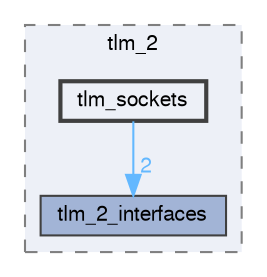 digraph "tlm_core/tlm_2/tlm_sockets"
{
 // LATEX_PDF_SIZE
  bgcolor="transparent";
  edge [fontname=FreeSans,fontsize=10,labelfontname=FreeSans,labelfontsize=10];
  node [fontname=FreeSans,fontsize=10,shape=box,height=0.2,width=0.4];
  compound=true
  subgraph clusterdir_9345038caee142a641c3808e66796fc4 {
    graph [ bgcolor="#edf0f7", pencolor="grey50", label="tlm_2", fontname=FreeSans,fontsize=10 style="filled,dashed", URL="dir_9345038caee142a641c3808e66796fc4.html",tooltip=""]
  dir_2b672b167c117538c64dd28adfbb585e [label="tlm_2_interfaces", fillcolor="#a2b4d6", color="grey25", style="filled", URL="dir_2b672b167c117538c64dd28adfbb585e.html",tooltip=""];
  dir_96e45f98180611878bfbaabd973454d0 [label="tlm_sockets", fillcolor="#edf0f7", color="grey25", style="filled,bold", URL="dir_96e45f98180611878bfbaabd973454d0.html",tooltip=""];
  }
  dir_96e45f98180611878bfbaabd973454d0->dir_2b672b167c117538c64dd28adfbb585e [headlabel="2", labeldistance=1.5 headhref="dir_000014_000003.html" href="dir_000014_000003.html" color="steelblue1" fontcolor="steelblue1"];
}
